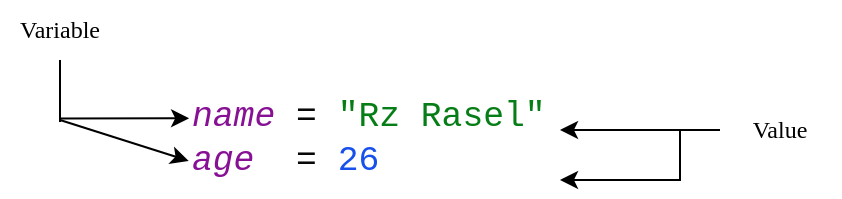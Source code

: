 <mxfile version="16.5.2" type="device" pages="3"><diagram id="FjasmDpWiQCHftzM-xBq" name="Page-1"><mxGraphModel dx="1038" dy="579" grid="1" gridSize="10" guides="1" tooltips="1" connect="1" arrows="1" fold="1" page="1" pageScale="1" pageWidth="827" pageHeight="1169" math="0" shadow="0"><root><mxCell id="0"/><mxCell id="1" parent="0"/><mxCell id="IMbbBE-56WDixgU1Uf1B-2" value="&lt;b style=&quot;font-weight: normal&quot; id=&quot;docs-internal-guid-f30ee5c5-7fff-1c72-a1e1-69f34a020f00&quot;&gt;&lt;p dir=&quot;ltr&quot; style=&quot;line-height: 1.38 ; text-align: justify ; margin-top: 0pt ; margin-bottom: 0pt&quot;&gt;&lt;span style=&quot;font-size: 13pt ; font-family: &amp;#34;courier new&amp;#34; ; color: rgb(135 , 16 , 148) ; background-color: rgb(255 , 255 , 255) ; font-weight: 400 ; font-style: italic ; font-variant: normal ; text-decoration: none ; vertical-align: baseline&quot;&gt;name&amp;nbsp;&lt;/span&gt;&lt;span style=&quot;font-size: 13pt ; font-family: &amp;#34;courier new&amp;#34; ; color: rgb(8 , 8 , 8) ; background-color: rgb(255 , 255 , 255) ; font-weight: 400 ; font-style: normal ; font-variant: normal ; text-decoration: none ; vertical-align: baseline&quot;&gt;= &lt;/span&gt;&lt;span style=&quot;font-size: 13pt ; font-family: &amp;#34;courier new&amp;#34; ; color: rgb(6 , 125 , 23) ; background-color: rgb(255 , 255 , 255) ; font-weight: 400 ; font-style: normal ; font-variant: normal ; text-decoration: none ; vertical-align: baseline&quot;&gt;&quot;Rz Rasel&quot;&lt;/span&gt;&lt;/p&gt;&lt;span style=&quot;font-size: 13pt ; font-family: &amp;#34;courier new&amp;#34; ; color: rgb(135 , 16 , 148) ; background-color: rgb(255 , 255 , 255) ; font-weight: 400 ; font-style: italic ; font-variant: normal ; text-decoration: none ; vertical-align: baseline&quot;&gt;age&amp;nbsp;&amp;nbsp;&lt;/span&gt;&lt;span style=&quot;font-size: 13pt ; font-family: &amp;#34;courier new&amp;#34; ; color: rgb(8 , 8 , 8) ; background-color: rgb(255 , 255 , 255) ; font-weight: 400 ; font-style: normal ; font-variant: normal ; text-decoration: none ; vertical-align: baseline&quot;&gt;= &lt;/span&gt;&lt;span style=&quot;font-size: 13pt ; font-family: &amp;#34;courier new&amp;#34; ; color: rgb(23 , 80 , 235) ; background-color: rgb(255 , 255 , 255) ; font-weight: 400 ; font-style: normal ; font-variant: normal ; text-decoration: none ; vertical-align: baseline&quot;&gt;26&lt;/span&gt;&lt;/b&gt;" style="text;whiteSpace=wrap;html=1;" parent="1" vertex="1"><mxGeometry x="298" y="580" width="186" height="50" as="geometry"/></mxCell><mxCell id="IMbbBE-56WDixgU1Uf1B-4" style="edgeStyle=orthogonalEdgeStyle;rounded=0;orthogonalLoop=1;jettySize=auto;html=1;exitX=0.5;exitY=1;exitDx=0;exitDy=0;entryX=0.003;entryY=0.383;entryDx=0;entryDy=0;fontFamily=Verdana;entryPerimeter=0;" parent="1" source="IMbbBE-56WDixgU1Uf1B-3" target="IMbbBE-56WDixgU1Uf1B-2" edge="1"><mxGeometry relative="1" as="geometry"/></mxCell><mxCell id="IMbbBE-56WDixgU1Uf1B-3" value="Variable" style="text;html=1;strokeColor=none;fillColor=none;align=center;verticalAlign=middle;whiteSpace=wrap;rounded=0;fontFamily=Verdana;" parent="1" vertex="1"><mxGeometry x="204" y="540" width="60" height="30" as="geometry"/></mxCell><mxCell id="IMbbBE-56WDixgU1Uf1B-5" value="" style="endArrow=classic;html=1;rounded=0;fontFamily=Verdana;entryX=0.002;entryY=0.809;entryDx=0;entryDy=0;entryPerimeter=0;" parent="1" target="IMbbBE-56WDixgU1Uf1B-2" edge="1"><mxGeometry width="50" height="50" relative="1" as="geometry"><mxPoint x="234" y="600" as="sourcePoint"/><mxPoint x="254" y="630" as="targetPoint"/></mxGeometry></mxCell><mxCell id="IMbbBE-56WDixgU1Uf1B-6" value="" style="endArrow=none;html=1;rounded=0;fontFamily=Verdana;" parent="1" edge="1"><mxGeometry width="50" height="50" relative="1" as="geometry"><mxPoint x="234" y="601" as="sourcePoint"/><mxPoint x="234" y="591" as="targetPoint"/></mxGeometry></mxCell><mxCell id="35-Fzy5pshKoAWcCiCvz-2" value="" style="edgeStyle=orthogonalEdgeStyle;rounded=0;orthogonalLoop=1;jettySize=auto;html=1;" edge="1" parent="1" source="35-Fzy5pshKoAWcCiCvz-1" target="IMbbBE-56WDixgU1Uf1B-2"><mxGeometry relative="1" as="geometry"/></mxCell><mxCell id="35-Fzy5pshKoAWcCiCvz-1" value="Value" style="text;html=1;strokeColor=none;fillColor=none;align=center;verticalAlign=middle;whiteSpace=wrap;rounded=0;fontFamily=Verdana;" vertex="1" parent="1"><mxGeometry x="564" y="590" width="60" height="30" as="geometry"/></mxCell><mxCell id="35-Fzy5pshKoAWcCiCvz-3" value="" style="endArrow=classic;html=1;rounded=0;edgeStyle=orthogonalEdgeStyle;" edge="1" parent="1" target="IMbbBE-56WDixgU1Uf1B-2"><mxGeometry width="50" height="50" relative="1" as="geometry"><mxPoint x="544" y="605" as="sourcePoint"/><mxPoint x="494" y="660" as="targetPoint"/><Array as="points"><mxPoint x="544" y="630"/></Array></mxGeometry></mxCell></root></mxGraphModel></diagram><diagram id="ctaUqdZGjIFTQAJiuCub" name="Page-2"><mxGraphModel dx="989" dy="551" grid="1" gridSize="10" guides="1" tooltips="1" connect="1" arrows="1" fold="1" page="1" pageScale="1" pageWidth="827" pageHeight="1169" math="0" shadow="0"><root><mxCell id="dMUTWl2FQGWII0YDY2uX-0"/><mxCell id="dMUTWl2FQGWII0YDY2uX-1" parent="dMUTWl2FQGWII0YDY2uX-0"/><mxCell id="SKzKKI3wh4pGHap9hb4a-3" style="edgeStyle=orthogonalEdgeStyle;rounded=0;orthogonalLoop=1;jettySize=auto;html=1;startArrow=none;startFill=0;" edge="1" parent="dMUTWl2FQGWII0YDY2uX-1" source="SKzKKI3wh4pGHap9hb4a-0" target="SKzKKI3wh4pGHap9hb4a-2"><mxGeometry relative="1" as="geometry"/></mxCell><mxCell id="SKzKKI3wh4pGHap9hb4a-4" style="edgeStyle=orthogonalEdgeStyle;rounded=0;orthogonalLoop=1;jettySize=auto;html=1;exitX=0.5;exitY=1;exitDx=0;exitDy=0;entryX=0.5;entryY=0;entryDx=0;entryDy=0;startArrow=none;startFill=0;" edge="1" parent="dMUTWl2FQGWII0YDY2uX-1" source="SKzKKI3wh4pGHap9hb4a-0" target="SKzKKI3wh4pGHap9hb4a-1"><mxGeometry relative="1" as="geometry"/></mxCell><mxCell id="SKzKKI3wh4pGHap9hb4a-0" value="Variable" style="text;html=1;strokeColor=none;fillColor=none;align=center;verticalAlign=middle;whiteSpace=wrap;rounded=0;fontFamily=Verdana;" vertex="1" parent="dMUTWl2FQGWII0YDY2uX-1"><mxGeometry x="382" y="535" width="60" height="30" as="geometry"/></mxCell><mxCell id="SKzKKI3wh4pGHap9hb4a-1" value="var" style="text;html=1;strokeColor=none;fillColor=none;align=center;verticalAlign=middle;whiteSpace=wrap;rounded=0;fontFamily=Verdana;" vertex="1" parent="dMUTWl2FQGWII0YDY2uX-1"><mxGeometry x="336" y="605" width="60" height="30" as="geometry"/></mxCell><mxCell id="SKzKKI3wh4pGHap9hb4a-2" value="val" style="text;html=1;strokeColor=none;fillColor=none;align=center;verticalAlign=middle;whiteSpace=wrap;rounded=0;fontFamily=Verdana;" vertex="1" parent="dMUTWl2FQGWII0YDY2uX-1"><mxGeometry x="432" y="605" width="60" height="30" as="geometry"/></mxCell></root></mxGraphModel></diagram><diagram id="moFFEe6I8rmKhCSuUkFv" name="Page-3"><mxGraphModel dx="769" dy="429" grid="1" gridSize="10" guides="1" tooltips="1" connect="1" arrows="1" fold="1" page="1" pageScale="1" pageWidth="827" pageHeight="1169" math="0" shadow="0"><root><mxCell id="mP84VkosqTHmSrWmPM3n-0"/><mxCell id="mP84VkosqTHmSrWmPM3n-1" parent="mP84VkosqTHmSrWmPM3n-0"/><mxCell id="mP84VkosqTHmSrWmPM3n-2" style="edgeStyle=orthogonalEdgeStyle;rounded=0;orthogonalLoop=1;jettySize=auto;html=1;startArrow=none;startFill=0;" edge="1" parent="mP84VkosqTHmSrWmPM3n-1" source="mP84VkosqTHmSrWmPM3n-4" target="mP84VkosqTHmSrWmPM3n-6"><mxGeometry relative="1" as="geometry"/></mxCell><mxCell id="mP84VkosqTHmSrWmPM3n-3" style="edgeStyle=orthogonalEdgeStyle;rounded=0;orthogonalLoop=1;jettySize=auto;html=1;exitX=0.5;exitY=1;exitDx=0;exitDy=0;entryX=0.5;entryY=0;entryDx=0;entryDy=0;startArrow=none;startFill=0;" edge="1" parent="mP84VkosqTHmSrWmPM3n-1" source="mP84VkosqTHmSrWmPM3n-4" target="mP84VkosqTHmSrWmPM3n-5"><mxGeometry relative="1" as="geometry"/></mxCell><mxCell id="mP84VkosqTHmSrWmPM3n-4" value="Variable" style="text;html=1;strokeColor=none;fillColor=none;align=center;verticalAlign=middle;whiteSpace=wrap;rounded=0;fontFamily=Verdana;fontSize=13;fontStyle=1" vertex="1" parent="mP84VkosqTHmSrWmPM3n-1"><mxGeometry x="382" y="535" width="60" height="30" as="geometry"/></mxCell><mxCell id="mP84VkosqTHmSrWmPM3n-5" value="var" style="text;html=1;strokeColor=none;fillColor=none;align=center;verticalAlign=middle;whiteSpace=wrap;rounded=0;fontFamily=Verdana;" vertex="1" parent="mP84VkosqTHmSrWmPM3n-1"><mxGeometry x="336" y="605" width="60" height="30" as="geometry"/></mxCell><mxCell id="mP84VkosqTHmSrWmPM3n-6" value="val" style="text;html=1;strokeColor=none;fillColor=none;align=center;verticalAlign=middle;whiteSpace=wrap;rounded=0;fontFamily=Verdana;" vertex="1" parent="mP84VkosqTHmSrWmPM3n-1"><mxGeometry x="432" y="605" width="60" height="30" as="geometry"/></mxCell><mxCell id="mP84VkosqTHmSrWmPM3n-12" value="" style="edgeStyle=orthogonalEdgeStyle;rounded=0;orthogonalLoop=1;jettySize=auto;html=1;fontSize=11;startArrow=none;startFill=0;" edge="1" parent="mP84VkosqTHmSrWmPM3n-1" source="mP84VkosqTHmSrWmPM3n-7" target="mP84VkosqTHmSrWmPM3n-5"><mxGeometry relative="1" as="geometry"/></mxCell><mxCell id="mP84VkosqTHmSrWmPM3n-7" value="&lt;b style=&quot;font-weight: normal; font-size: 11px;&quot; id=&quot;docs-internal-guid-23d32daf-7fff-ab25-5d29-92a006c8950a&quot;&gt;&lt;span style=&quot;font-size: 11px; font-family: arial; color: rgb(8, 8, 8); background-color: rgb(255, 255, 255); font-weight: 400; font-style: normal; font-variant: normal; text-decoration: none; vertical-align: baseline;&quot;&gt;&amp;nbsp;Mutable Variable&lt;/span&gt;&lt;/b&gt;" style="text;whiteSpace=wrap;html=1;fontSize=11;" vertex="1" parent="mP84VkosqTHmSrWmPM3n-1"><mxGeometry x="190" y="605" width="90" height="30" as="geometry"/></mxCell><mxCell id="mP84VkosqTHmSrWmPM3n-13" value="" style="edgeStyle=orthogonalEdgeStyle;rounded=0;orthogonalLoop=1;jettySize=auto;html=1;fontSize=11;startArrow=none;startFill=0;" edge="1" parent="mP84VkosqTHmSrWmPM3n-1" source="mP84VkosqTHmSrWmPM3n-8" target="mP84VkosqTHmSrWmPM3n-6"><mxGeometry relative="1" as="geometry"/></mxCell><mxCell id="mP84VkosqTHmSrWmPM3n-8" value="&lt;b style=&quot;font-weight: normal ; font-size: 11px&quot; id=&quot;docs-internal-guid-23d32daf-7fff-ab25-5d29-92a006c8950a&quot;&gt;&lt;span style=&quot;font-size: 11px ; font-family: &amp;#34;arial&amp;#34; ; color: rgb(8 , 8 , 8) ; background-color: rgb(255 , 255 , 255) ; font-weight: 400 ; font-style: normal ; font-variant: normal ; text-decoration: none ; vertical-align: baseline&quot;&gt;Immutable Variable&lt;/span&gt;&lt;/b&gt;" style="text;whiteSpace=wrap;html=1;fontSize=11;" vertex="1" parent="mP84VkosqTHmSrWmPM3n-1"><mxGeometry x="560" y="605" width="100" height="30" as="geometry"/></mxCell></root></mxGraphModel></diagram></mxfile>